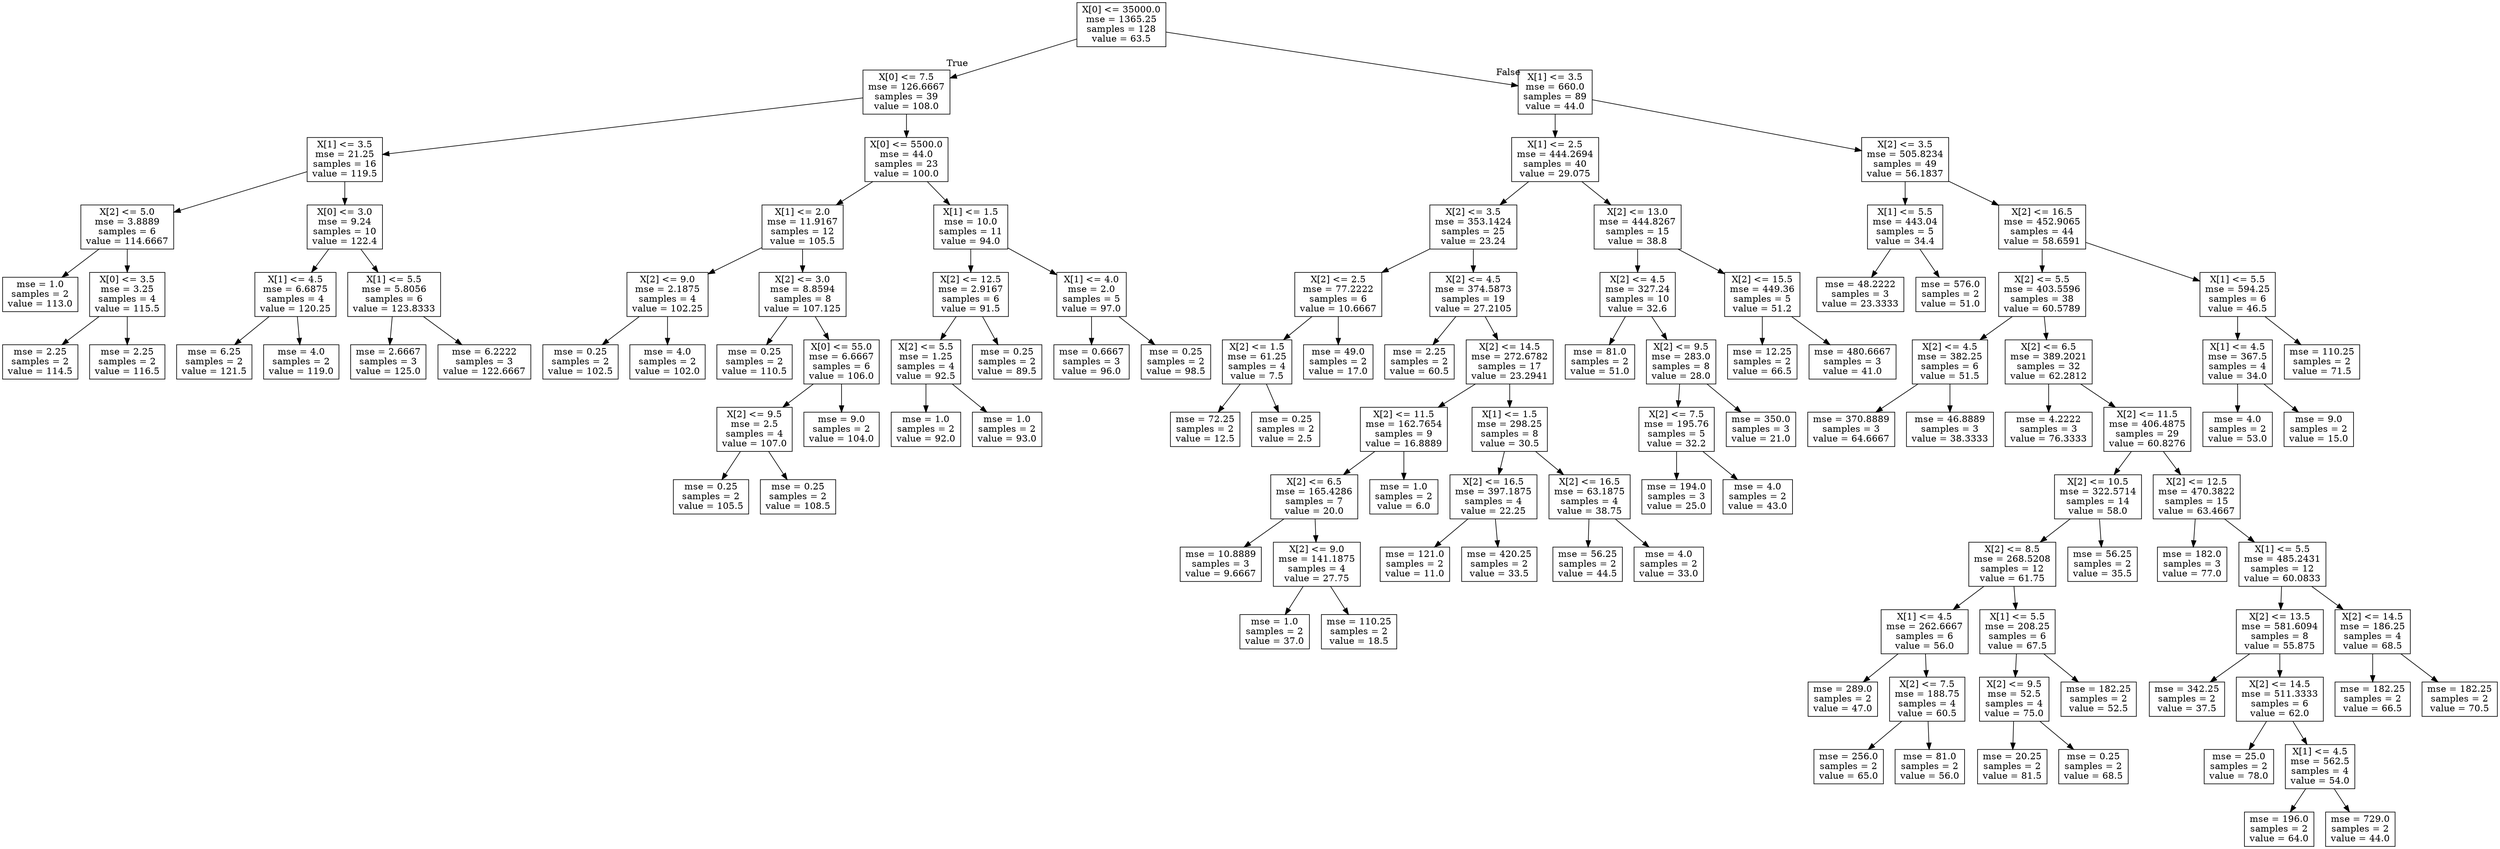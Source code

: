 digraph Tree {
node [shape=box] ;
0 [label="X[0] <= 35000.0\nmse = 1365.25\nsamples = 128\nvalue = 63.5"] ;
1 [label="X[0] <= 7.5\nmse = 126.6667\nsamples = 39\nvalue = 108.0"] ;
0 -> 1 [labeldistance=2.5, labelangle=45, headlabel="True"] ;
2 [label="X[1] <= 3.5\nmse = 21.25\nsamples = 16\nvalue = 119.5"] ;
1 -> 2 ;
3 [label="X[2] <= 5.0\nmse = 3.8889\nsamples = 6\nvalue = 114.6667"] ;
2 -> 3 ;
4 [label="mse = 1.0\nsamples = 2\nvalue = 113.0"] ;
3 -> 4 ;
5 [label="X[0] <= 3.5\nmse = 3.25\nsamples = 4\nvalue = 115.5"] ;
3 -> 5 ;
6 [label="mse = 2.25\nsamples = 2\nvalue = 114.5"] ;
5 -> 6 ;
7 [label="mse = 2.25\nsamples = 2\nvalue = 116.5"] ;
5 -> 7 ;
8 [label="X[0] <= 3.0\nmse = 9.24\nsamples = 10\nvalue = 122.4"] ;
2 -> 8 ;
9 [label="X[1] <= 4.5\nmse = 6.6875\nsamples = 4\nvalue = 120.25"] ;
8 -> 9 ;
10 [label="mse = 6.25\nsamples = 2\nvalue = 121.5"] ;
9 -> 10 ;
11 [label="mse = 4.0\nsamples = 2\nvalue = 119.0"] ;
9 -> 11 ;
12 [label="X[1] <= 5.5\nmse = 5.8056\nsamples = 6\nvalue = 123.8333"] ;
8 -> 12 ;
13 [label="mse = 2.6667\nsamples = 3\nvalue = 125.0"] ;
12 -> 13 ;
14 [label="mse = 6.2222\nsamples = 3\nvalue = 122.6667"] ;
12 -> 14 ;
15 [label="X[0] <= 5500.0\nmse = 44.0\nsamples = 23\nvalue = 100.0"] ;
1 -> 15 ;
16 [label="X[1] <= 2.0\nmse = 11.9167\nsamples = 12\nvalue = 105.5"] ;
15 -> 16 ;
17 [label="X[2] <= 9.0\nmse = 2.1875\nsamples = 4\nvalue = 102.25"] ;
16 -> 17 ;
18 [label="mse = 0.25\nsamples = 2\nvalue = 102.5"] ;
17 -> 18 ;
19 [label="mse = 4.0\nsamples = 2\nvalue = 102.0"] ;
17 -> 19 ;
20 [label="X[2] <= 3.0\nmse = 8.8594\nsamples = 8\nvalue = 107.125"] ;
16 -> 20 ;
21 [label="mse = 0.25\nsamples = 2\nvalue = 110.5"] ;
20 -> 21 ;
22 [label="X[0] <= 55.0\nmse = 6.6667\nsamples = 6\nvalue = 106.0"] ;
20 -> 22 ;
23 [label="X[2] <= 9.5\nmse = 2.5\nsamples = 4\nvalue = 107.0"] ;
22 -> 23 ;
24 [label="mse = 0.25\nsamples = 2\nvalue = 105.5"] ;
23 -> 24 ;
25 [label="mse = 0.25\nsamples = 2\nvalue = 108.5"] ;
23 -> 25 ;
26 [label="mse = 9.0\nsamples = 2\nvalue = 104.0"] ;
22 -> 26 ;
27 [label="X[1] <= 1.5\nmse = 10.0\nsamples = 11\nvalue = 94.0"] ;
15 -> 27 ;
28 [label="X[2] <= 12.5\nmse = 2.9167\nsamples = 6\nvalue = 91.5"] ;
27 -> 28 ;
29 [label="X[2] <= 5.5\nmse = 1.25\nsamples = 4\nvalue = 92.5"] ;
28 -> 29 ;
30 [label="mse = 1.0\nsamples = 2\nvalue = 92.0"] ;
29 -> 30 ;
31 [label="mse = 1.0\nsamples = 2\nvalue = 93.0"] ;
29 -> 31 ;
32 [label="mse = 0.25\nsamples = 2\nvalue = 89.5"] ;
28 -> 32 ;
33 [label="X[1] <= 4.0\nmse = 2.0\nsamples = 5\nvalue = 97.0"] ;
27 -> 33 ;
34 [label="mse = 0.6667\nsamples = 3\nvalue = 96.0"] ;
33 -> 34 ;
35 [label="mse = 0.25\nsamples = 2\nvalue = 98.5"] ;
33 -> 35 ;
36 [label="X[1] <= 3.5\nmse = 660.0\nsamples = 89\nvalue = 44.0"] ;
0 -> 36 [labeldistance=2.5, labelangle=-45, headlabel="False"] ;
37 [label="X[1] <= 2.5\nmse = 444.2694\nsamples = 40\nvalue = 29.075"] ;
36 -> 37 ;
38 [label="X[2] <= 3.5\nmse = 353.1424\nsamples = 25\nvalue = 23.24"] ;
37 -> 38 ;
39 [label="X[2] <= 2.5\nmse = 77.2222\nsamples = 6\nvalue = 10.6667"] ;
38 -> 39 ;
40 [label="X[2] <= 1.5\nmse = 61.25\nsamples = 4\nvalue = 7.5"] ;
39 -> 40 ;
41 [label="mse = 72.25\nsamples = 2\nvalue = 12.5"] ;
40 -> 41 ;
42 [label="mse = 0.25\nsamples = 2\nvalue = 2.5"] ;
40 -> 42 ;
43 [label="mse = 49.0\nsamples = 2\nvalue = 17.0"] ;
39 -> 43 ;
44 [label="X[2] <= 4.5\nmse = 374.5873\nsamples = 19\nvalue = 27.2105"] ;
38 -> 44 ;
45 [label="mse = 2.25\nsamples = 2\nvalue = 60.5"] ;
44 -> 45 ;
46 [label="X[2] <= 14.5\nmse = 272.6782\nsamples = 17\nvalue = 23.2941"] ;
44 -> 46 ;
47 [label="X[2] <= 11.5\nmse = 162.7654\nsamples = 9\nvalue = 16.8889"] ;
46 -> 47 ;
48 [label="X[2] <= 6.5\nmse = 165.4286\nsamples = 7\nvalue = 20.0"] ;
47 -> 48 ;
49 [label="mse = 10.8889\nsamples = 3\nvalue = 9.6667"] ;
48 -> 49 ;
50 [label="X[2] <= 9.0\nmse = 141.1875\nsamples = 4\nvalue = 27.75"] ;
48 -> 50 ;
51 [label="mse = 1.0\nsamples = 2\nvalue = 37.0"] ;
50 -> 51 ;
52 [label="mse = 110.25\nsamples = 2\nvalue = 18.5"] ;
50 -> 52 ;
53 [label="mse = 1.0\nsamples = 2\nvalue = 6.0"] ;
47 -> 53 ;
54 [label="X[1] <= 1.5\nmse = 298.25\nsamples = 8\nvalue = 30.5"] ;
46 -> 54 ;
55 [label="X[2] <= 16.5\nmse = 397.1875\nsamples = 4\nvalue = 22.25"] ;
54 -> 55 ;
56 [label="mse = 121.0\nsamples = 2\nvalue = 11.0"] ;
55 -> 56 ;
57 [label="mse = 420.25\nsamples = 2\nvalue = 33.5"] ;
55 -> 57 ;
58 [label="X[2] <= 16.5\nmse = 63.1875\nsamples = 4\nvalue = 38.75"] ;
54 -> 58 ;
59 [label="mse = 56.25\nsamples = 2\nvalue = 44.5"] ;
58 -> 59 ;
60 [label="mse = 4.0\nsamples = 2\nvalue = 33.0"] ;
58 -> 60 ;
61 [label="X[2] <= 13.0\nmse = 444.8267\nsamples = 15\nvalue = 38.8"] ;
37 -> 61 ;
62 [label="X[2] <= 4.5\nmse = 327.24\nsamples = 10\nvalue = 32.6"] ;
61 -> 62 ;
63 [label="mse = 81.0\nsamples = 2\nvalue = 51.0"] ;
62 -> 63 ;
64 [label="X[2] <= 9.5\nmse = 283.0\nsamples = 8\nvalue = 28.0"] ;
62 -> 64 ;
65 [label="X[2] <= 7.5\nmse = 195.76\nsamples = 5\nvalue = 32.2"] ;
64 -> 65 ;
66 [label="mse = 194.0\nsamples = 3\nvalue = 25.0"] ;
65 -> 66 ;
67 [label="mse = 4.0\nsamples = 2\nvalue = 43.0"] ;
65 -> 67 ;
68 [label="mse = 350.0\nsamples = 3\nvalue = 21.0"] ;
64 -> 68 ;
69 [label="X[2] <= 15.5\nmse = 449.36\nsamples = 5\nvalue = 51.2"] ;
61 -> 69 ;
70 [label="mse = 12.25\nsamples = 2\nvalue = 66.5"] ;
69 -> 70 ;
71 [label="mse = 480.6667\nsamples = 3\nvalue = 41.0"] ;
69 -> 71 ;
72 [label="X[2] <= 3.5\nmse = 505.8234\nsamples = 49\nvalue = 56.1837"] ;
36 -> 72 ;
73 [label="X[1] <= 5.5\nmse = 443.04\nsamples = 5\nvalue = 34.4"] ;
72 -> 73 ;
74 [label="mse = 48.2222\nsamples = 3\nvalue = 23.3333"] ;
73 -> 74 ;
75 [label="mse = 576.0\nsamples = 2\nvalue = 51.0"] ;
73 -> 75 ;
76 [label="X[2] <= 16.5\nmse = 452.9065\nsamples = 44\nvalue = 58.6591"] ;
72 -> 76 ;
77 [label="X[2] <= 5.5\nmse = 403.5596\nsamples = 38\nvalue = 60.5789"] ;
76 -> 77 ;
78 [label="X[2] <= 4.5\nmse = 382.25\nsamples = 6\nvalue = 51.5"] ;
77 -> 78 ;
79 [label="mse = 370.8889\nsamples = 3\nvalue = 64.6667"] ;
78 -> 79 ;
80 [label="mse = 46.8889\nsamples = 3\nvalue = 38.3333"] ;
78 -> 80 ;
81 [label="X[2] <= 6.5\nmse = 389.2021\nsamples = 32\nvalue = 62.2812"] ;
77 -> 81 ;
82 [label="mse = 4.2222\nsamples = 3\nvalue = 76.3333"] ;
81 -> 82 ;
83 [label="X[2] <= 11.5\nmse = 406.4875\nsamples = 29\nvalue = 60.8276"] ;
81 -> 83 ;
84 [label="X[2] <= 10.5\nmse = 322.5714\nsamples = 14\nvalue = 58.0"] ;
83 -> 84 ;
85 [label="X[2] <= 8.5\nmse = 268.5208\nsamples = 12\nvalue = 61.75"] ;
84 -> 85 ;
86 [label="X[1] <= 4.5\nmse = 262.6667\nsamples = 6\nvalue = 56.0"] ;
85 -> 86 ;
87 [label="mse = 289.0\nsamples = 2\nvalue = 47.0"] ;
86 -> 87 ;
88 [label="X[2] <= 7.5\nmse = 188.75\nsamples = 4\nvalue = 60.5"] ;
86 -> 88 ;
89 [label="mse = 256.0\nsamples = 2\nvalue = 65.0"] ;
88 -> 89 ;
90 [label="mse = 81.0\nsamples = 2\nvalue = 56.0"] ;
88 -> 90 ;
91 [label="X[1] <= 5.5\nmse = 208.25\nsamples = 6\nvalue = 67.5"] ;
85 -> 91 ;
92 [label="X[2] <= 9.5\nmse = 52.5\nsamples = 4\nvalue = 75.0"] ;
91 -> 92 ;
93 [label="mse = 20.25\nsamples = 2\nvalue = 81.5"] ;
92 -> 93 ;
94 [label="mse = 0.25\nsamples = 2\nvalue = 68.5"] ;
92 -> 94 ;
95 [label="mse = 182.25\nsamples = 2\nvalue = 52.5"] ;
91 -> 95 ;
96 [label="mse = 56.25\nsamples = 2\nvalue = 35.5"] ;
84 -> 96 ;
97 [label="X[2] <= 12.5\nmse = 470.3822\nsamples = 15\nvalue = 63.4667"] ;
83 -> 97 ;
98 [label="mse = 182.0\nsamples = 3\nvalue = 77.0"] ;
97 -> 98 ;
99 [label="X[1] <= 5.5\nmse = 485.2431\nsamples = 12\nvalue = 60.0833"] ;
97 -> 99 ;
100 [label="X[2] <= 13.5\nmse = 581.6094\nsamples = 8\nvalue = 55.875"] ;
99 -> 100 ;
101 [label="mse = 342.25\nsamples = 2\nvalue = 37.5"] ;
100 -> 101 ;
102 [label="X[2] <= 14.5\nmse = 511.3333\nsamples = 6\nvalue = 62.0"] ;
100 -> 102 ;
103 [label="mse = 25.0\nsamples = 2\nvalue = 78.0"] ;
102 -> 103 ;
104 [label="X[1] <= 4.5\nmse = 562.5\nsamples = 4\nvalue = 54.0"] ;
102 -> 104 ;
105 [label="mse = 196.0\nsamples = 2\nvalue = 64.0"] ;
104 -> 105 ;
106 [label="mse = 729.0\nsamples = 2\nvalue = 44.0"] ;
104 -> 106 ;
107 [label="X[2] <= 14.5\nmse = 186.25\nsamples = 4\nvalue = 68.5"] ;
99 -> 107 ;
108 [label="mse = 182.25\nsamples = 2\nvalue = 66.5"] ;
107 -> 108 ;
109 [label="mse = 182.25\nsamples = 2\nvalue = 70.5"] ;
107 -> 109 ;
110 [label="X[1] <= 5.5\nmse = 594.25\nsamples = 6\nvalue = 46.5"] ;
76 -> 110 ;
111 [label="X[1] <= 4.5\nmse = 367.5\nsamples = 4\nvalue = 34.0"] ;
110 -> 111 ;
112 [label="mse = 4.0\nsamples = 2\nvalue = 53.0"] ;
111 -> 112 ;
113 [label="mse = 9.0\nsamples = 2\nvalue = 15.0"] ;
111 -> 113 ;
114 [label="mse = 110.25\nsamples = 2\nvalue = 71.5"] ;
110 -> 114 ;
}